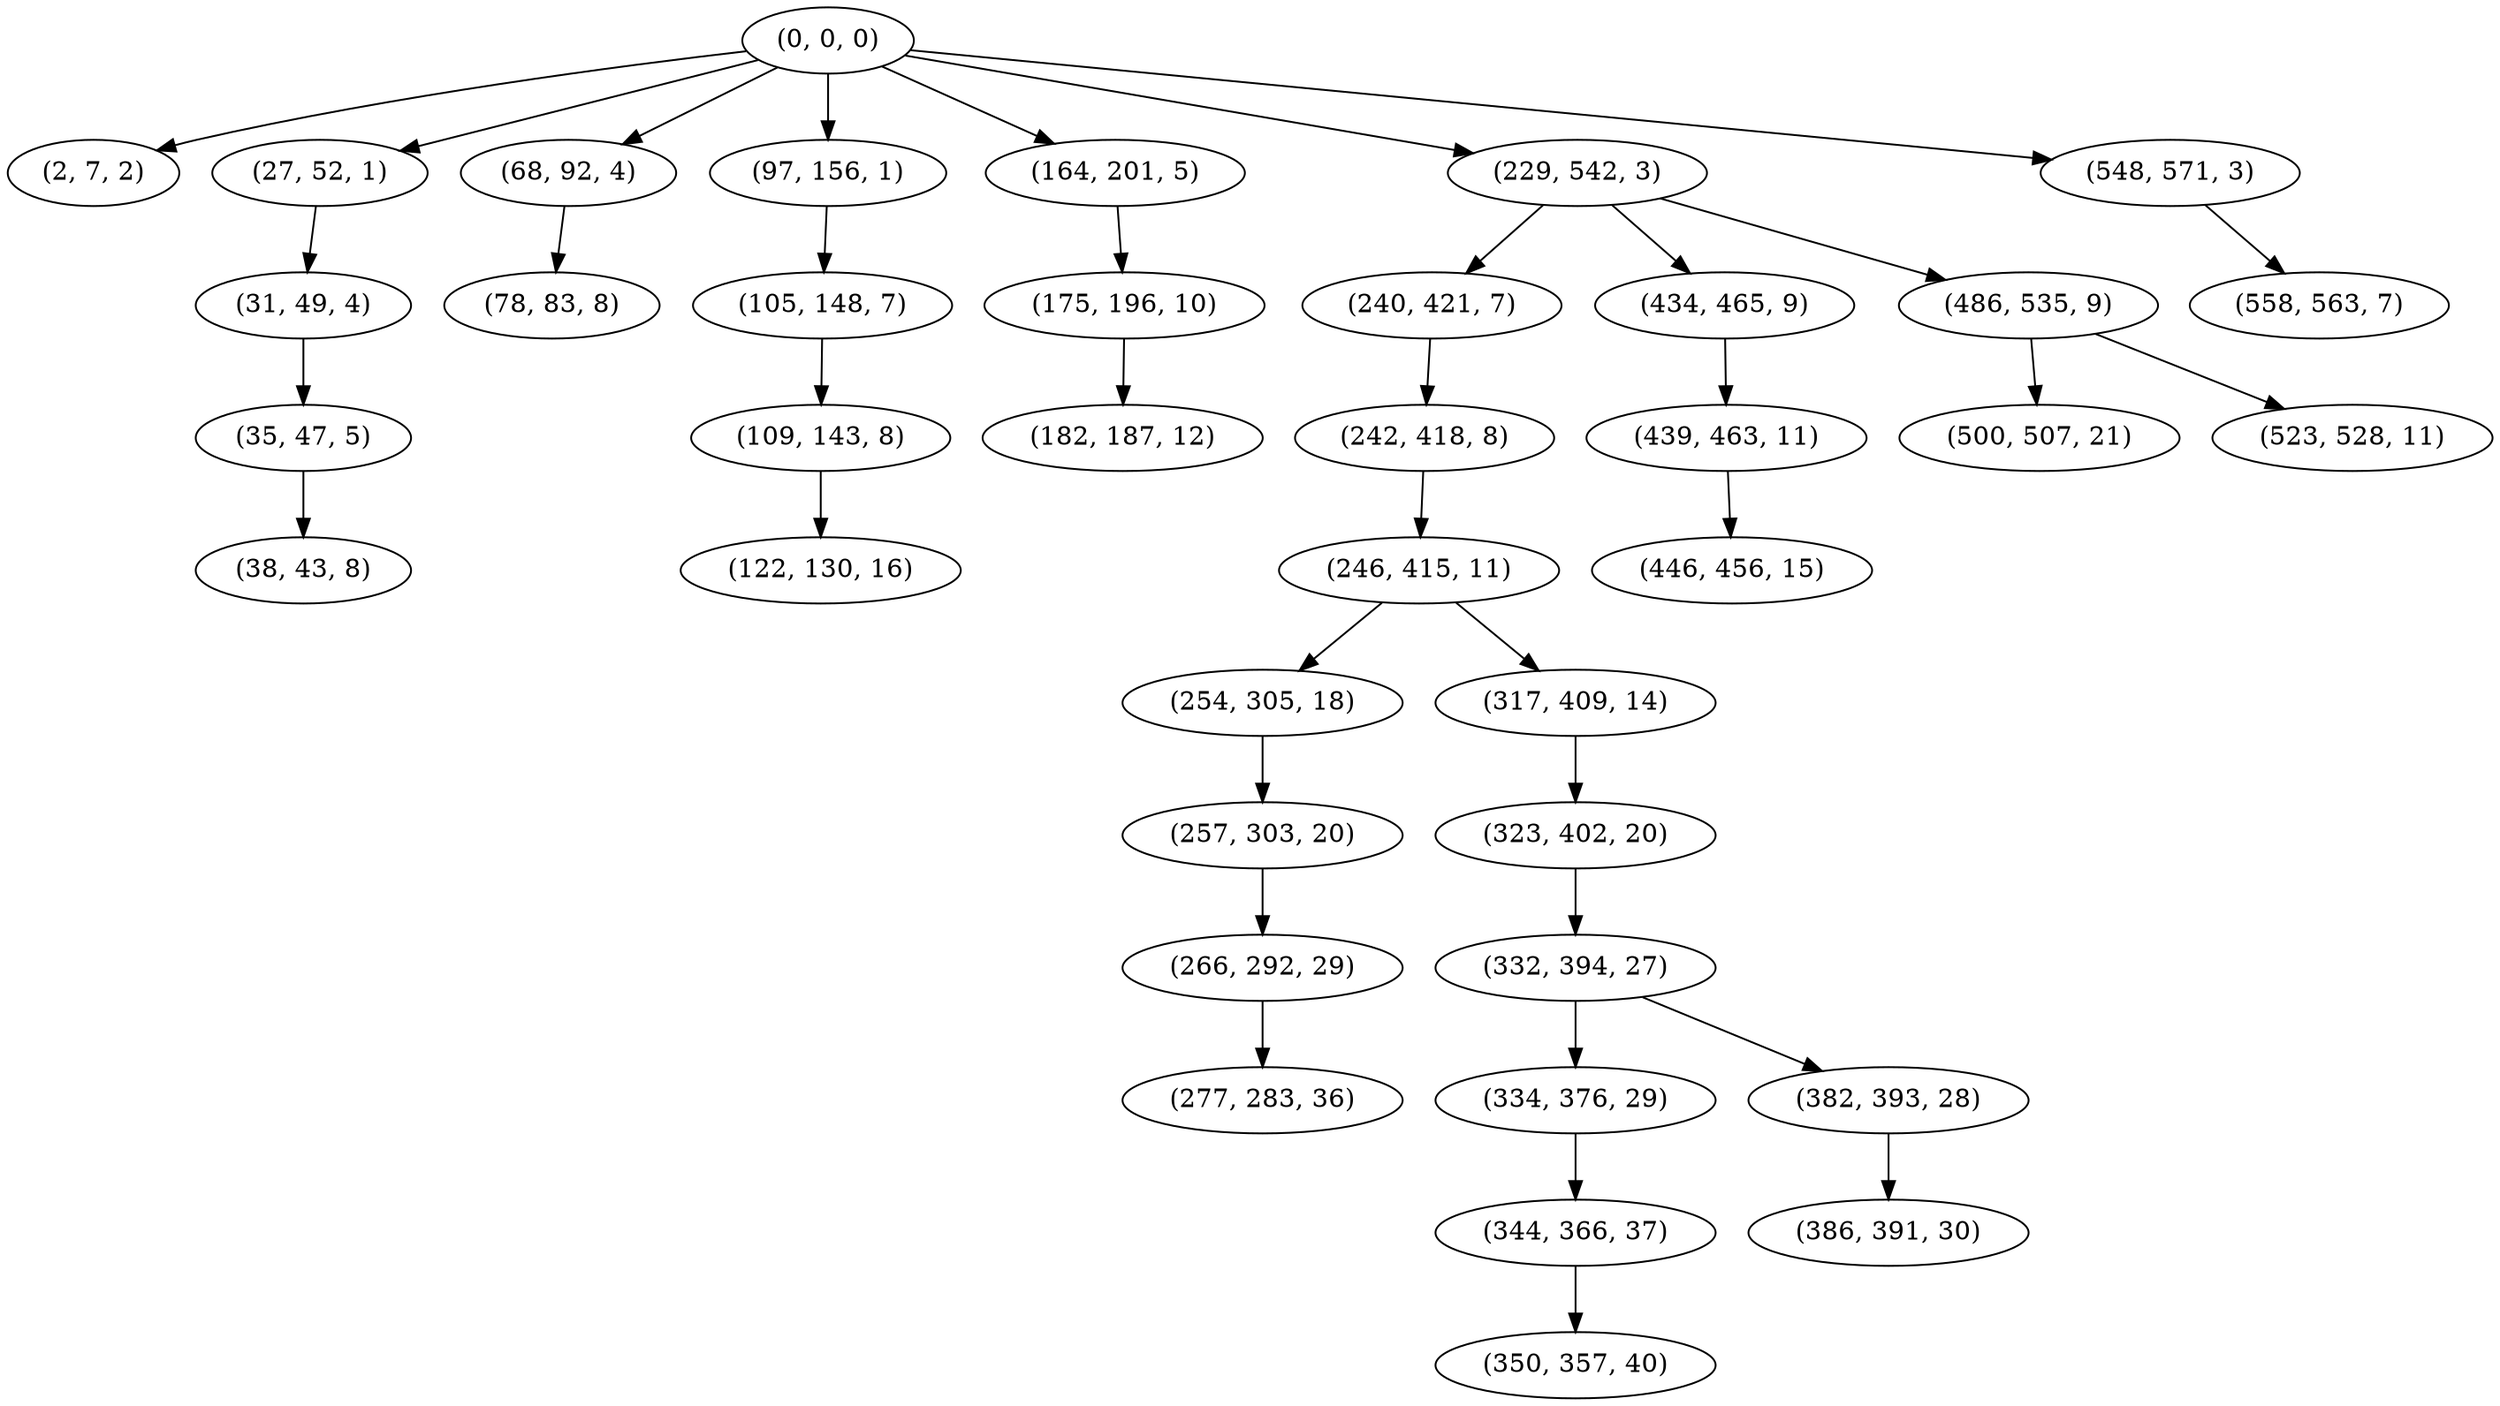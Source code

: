 digraph tree {
    "(0, 0, 0)";
    "(2, 7, 2)";
    "(27, 52, 1)";
    "(31, 49, 4)";
    "(35, 47, 5)";
    "(38, 43, 8)";
    "(68, 92, 4)";
    "(78, 83, 8)";
    "(97, 156, 1)";
    "(105, 148, 7)";
    "(109, 143, 8)";
    "(122, 130, 16)";
    "(164, 201, 5)";
    "(175, 196, 10)";
    "(182, 187, 12)";
    "(229, 542, 3)";
    "(240, 421, 7)";
    "(242, 418, 8)";
    "(246, 415, 11)";
    "(254, 305, 18)";
    "(257, 303, 20)";
    "(266, 292, 29)";
    "(277, 283, 36)";
    "(317, 409, 14)";
    "(323, 402, 20)";
    "(332, 394, 27)";
    "(334, 376, 29)";
    "(344, 366, 37)";
    "(350, 357, 40)";
    "(382, 393, 28)";
    "(386, 391, 30)";
    "(434, 465, 9)";
    "(439, 463, 11)";
    "(446, 456, 15)";
    "(486, 535, 9)";
    "(500, 507, 21)";
    "(523, 528, 11)";
    "(548, 571, 3)";
    "(558, 563, 7)";
    "(0, 0, 0)" -> "(2, 7, 2)";
    "(0, 0, 0)" -> "(27, 52, 1)";
    "(0, 0, 0)" -> "(68, 92, 4)";
    "(0, 0, 0)" -> "(97, 156, 1)";
    "(0, 0, 0)" -> "(164, 201, 5)";
    "(0, 0, 0)" -> "(229, 542, 3)";
    "(0, 0, 0)" -> "(548, 571, 3)";
    "(27, 52, 1)" -> "(31, 49, 4)";
    "(31, 49, 4)" -> "(35, 47, 5)";
    "(35, 47, 5)" -> "(38, 43, 8)";
    "(68, 92, 4)" -> "(78, 83, 8)";
    "(97, 156, 1)" -> "(105, 148, 7)";
    "(105, 148, 7)" -> "(109, 143, 8)";
    "(109, 143, 8)" -> "(122, 130, 16)";
    "(164, 201, 5)" -> "(175, 196, 10)";
    "(175, 196, 10)" -> "(182, 187, 12)";
    "(229, 542, 3)" -> "(240, 421, 7)";
    "(229, 542, 3)" -> "(434, 465, 9)";
    "(229, 542, 3)" -> "(486, 535, 9)";
    "(240, 421, 7)" -> "(242, 418, 8)";
    "(242, 418, 8)" -> "(246, 415, 11)";
    "(246, 415, 11)" -> "(254, 305, 18)";
    "(246, 415, 11)" -> "(317, 409, 14)";
    "(254, 305, 18)" -> "(257, 303, 20)";
    "(257, 303, 20)" -> "(266, 292, 29)";
    "(266, 292, 29)" -> "(277, 283, 36)";
    "(317, 409, 14)" -> "(323, 402, 20)";
    "(323, 402, 20)" -> "(332, 394, 27)";
    "(332, 394, 27)" -> "(334, 376, 29)";
    "(332, 394, 27)" -> "(382, 393, 28)";
    "(334, 376, 29)" -> "(344, 366, 37)";
    "(344, 366, 37)" -> "(350, 357, 40)";
    "(382, 393, 28)" -> "(386, 391, 30)";
    "(434, 465, 9)" -> "(439, 463, 11)";
    "(439, 463, 11)" -> "(446, 456, 15)";
    "(486, 535, 9)" -> "(500, 507, 21)";
    "(486, 535, 9)" -> "(523, 528, 11)";
    "(548, 571, 3)" -> "(558, 563, 7)";
}
